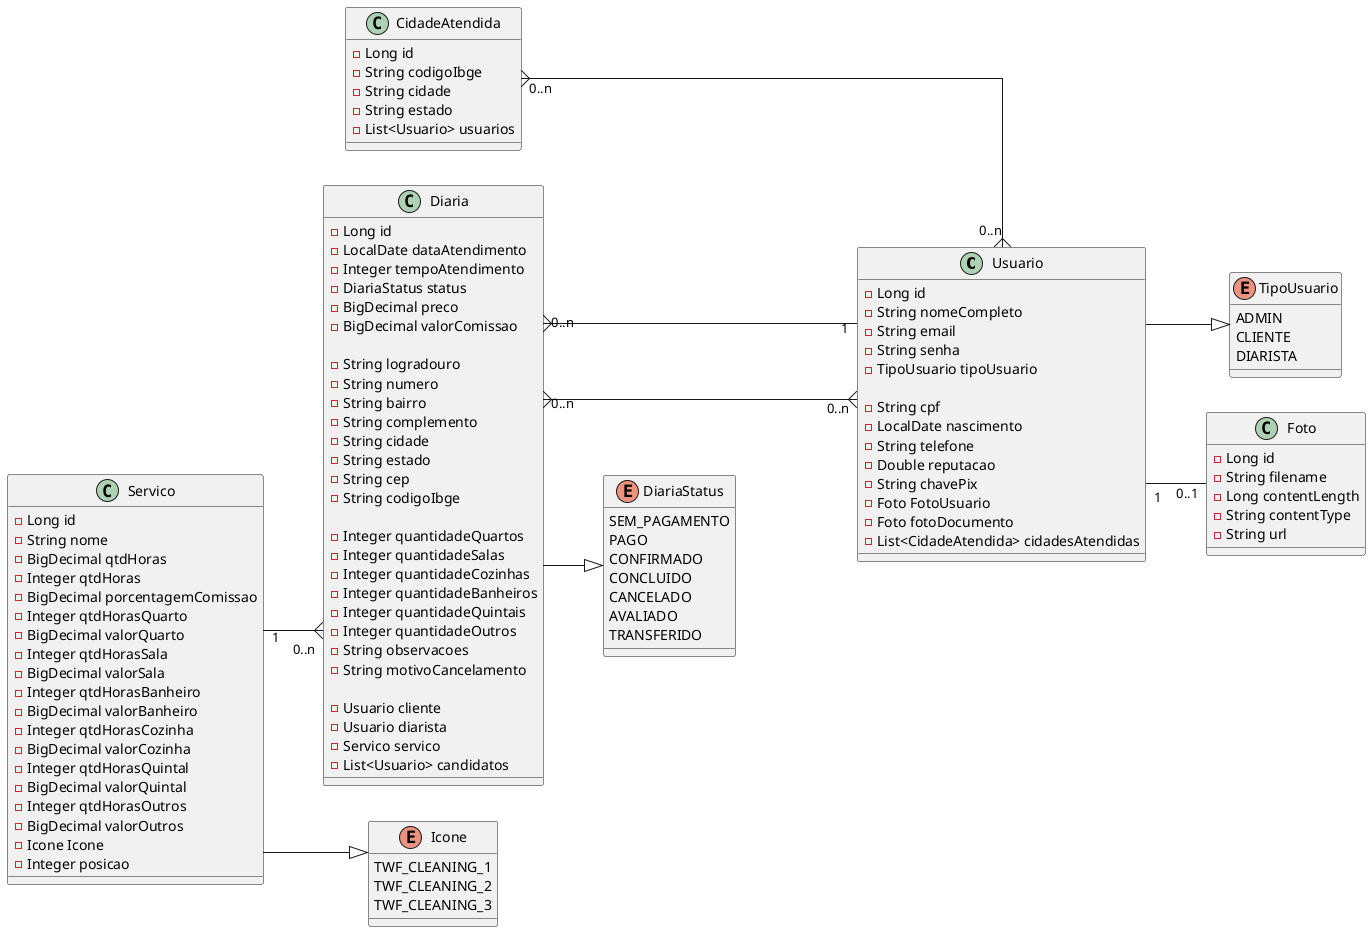 @startuml "E-diaristas V2"
left to right direction
skinparam linetype ortho

Usuario --|> TipoUsuario
Usuario "1" -- "0..1" Foto
Usuario "0..n" }--up--{ "0..n" CidadeAtendida
Servico "1" --{ "0..n" Diaria
Usuario "1" --{ "0..n" Diaria
Diaria --|> DiariaStatus
Usuario "0..n" }--up--{ "0..n" Diaria


class Servico {
    - Long id 
    - String nome 
    - BigDecimal qtdHoras
    - Integer qtdHoras 
    - BigDecimal porcentagemComissao
    - Integer qtdHorasQuarto
    - BigDecimal valorQuarto
    - Integer qtdHorasSala
    - BigDecimal valorSala
    - Integer qtdHorasBanheiro
    - BigDecimal valorBanheiro
    - Integer qtdHorasCozinha
    - BigDecimal valorCozinha
    - Integer qtdHorasQuintal
    - BigDecimal valorQuintal
    - Integer qtdHorasOutros
    - BigDecimal valorOutros
    - Icone Icone
    - Integer posicao

}

class Diaria {
    - Long id
    - LocalDate dataAtendimento
    - Integer tempoAtendimento
    - DiariaStatus status
    - BigDecimal preco
    - BigDecimal valorComissao

    - String logradouro
    - String numero
    - String bairro
    - String complemento
    - String cidade
    - String estado
    - String cep
    - String codigoIbge

    - Integer quantidadeQuartos
    - Integer quantidadeSalas
    - Integer quantidadeCozinhas
    - Integer quantidadeBanheiros
    - Integer quantidadeQuintais
    - Integer quantidadeOutros
    - String observacoes
    - String motivoCancelamento
    
    - Usuario cliente
    - Usuario diarista
    - Servico servico
    - List<Usuario> candidatos
  }

enum DiariaStatus {
    SEM_PAGAMENTO
    PAGO
    CONFIRMADO
    CONCLUIDO
    CANCELADO
    AVALIADO
    TRANSFERIDO
}


class Usuario {
    - Long id
    - String nomeCompleto
    - String email
    - String senha 
    - TipoUsuario tipoUsuario 

    - String cpf 
    - LocalDate nascimento 
    - String telefone 
    - Double reputacao 
    - String chavePix 
    - Foto FotoUsuario
    - Foto fotoDocumento
    - List<CidadeAtendida> cidadesAtendidas
    }

class Foto {
    - Long id 
    - String filename 
    - Long contentLength 
    - String contentType 
    - String url 
}

class CidadeAtendida {
    - Long id
    - String codigoIbge
    - String cidade 
    - String estado 
    - List<Usuario> usuarios
}

enum TipoUsuario {
    ADMIN
    CLIENTE 
    DIARISTA 
}

Servico --|> Icone 


enum Icone {
    TWF_CLEANING_1
    TWF_CLEANING_2
    TWF_CLEANING_3
}

@enduml